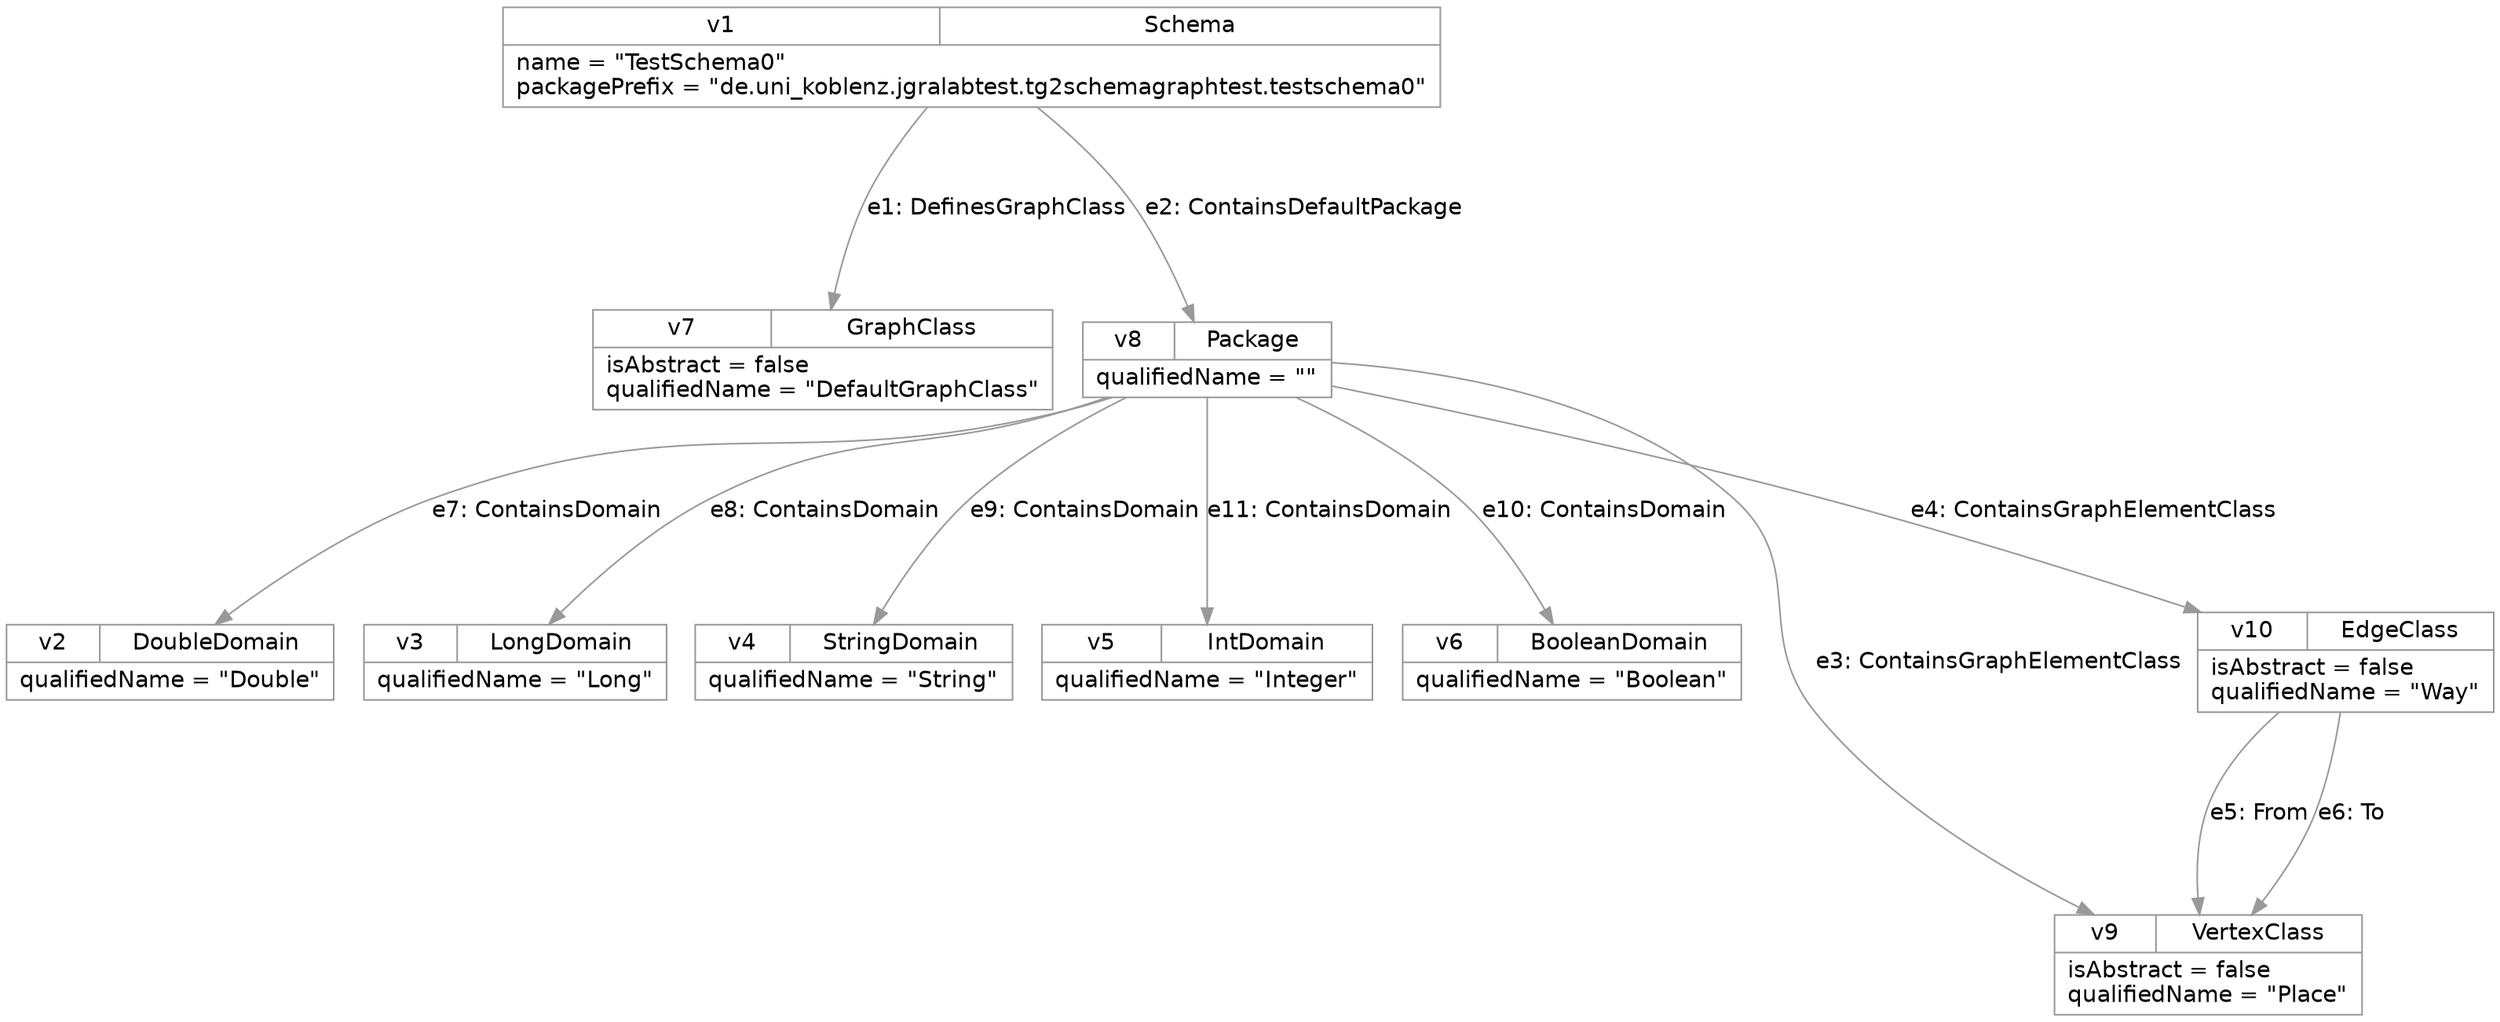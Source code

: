digraph "de.uni_koblenz.jgralabtest.tg2schemagraphtest.testschema0.TestSchema0"
{
ranksep="1.5";
nodesep="0.25";
node [shape="record" fontname="Helvetica" fontsize="14" color="#999999"];
edge [fontname="Helvetica" fontsize="14" labelfontname="Helvetica" labelfontsize="14" color="#999999"];
v1 [label="{{v1|Schema}|name = \"TestSchema0\"\lpackagePrefix = \"de.uni_koblenz.jgralabtest.tg2schemagraphtest.testschema0\"\l}"];
v2 [label="{{v2|DoubleDomain}|qualifiedName = \"Double\"\l}"];
v3 [label="{{v3|LongDomain}|qualifiedName = \"Long\"\l}"];
v4 [label="{{v4|StringDomain}|qualifiedName = \"String\"\l}"];
v5 [label="{{v5|IntDomain}|qualifiedName = \"Integer\"\l}"];
v6 [label="{{v6|BooleanDomain}|qualifiedName = \"Boolean\"\l}"];
v7 [label="{{v7|GraphClass}|isAbstract = false\lqualifiedName = \"DefaultGraphClass\"\l}"];
v8 [label="{{v8|Package}|qualifiedName = \"\"\l}"];
v9 [label="{{v9|VertexClass}|isAbstract = false\lqualifiedName = \"Place\"\l}"];
v10 [label="{{v10|EdgeClass}|isAbstract = false\lqualifiedName = \"Way\"\l}"];
v1 -> v7 [label="e1: DefinesGraphClass"];
v1 -> v8 [label="e2: ContainsDefaultPackage"];
v8 -> v9 [label="e3: ContainsGraphElementClass"];
v8 -> v10 [label="e4: ContainsGraphElementClass"];
v10 -> v9 [label="e5: From"];
v10 -> v9 [label="e6: To"];
v8 -> v2 [label="e7: ContainsDomain"];
v8 -> v3 [label="e8: ContainsDomain"];
v8 -> v4 [label="e9: ContainsDomain"];
v8 -> v6 [label="e10: ContainsDomain"];
v8 -> v5 [label="e11: ContainsDomain"];
}
